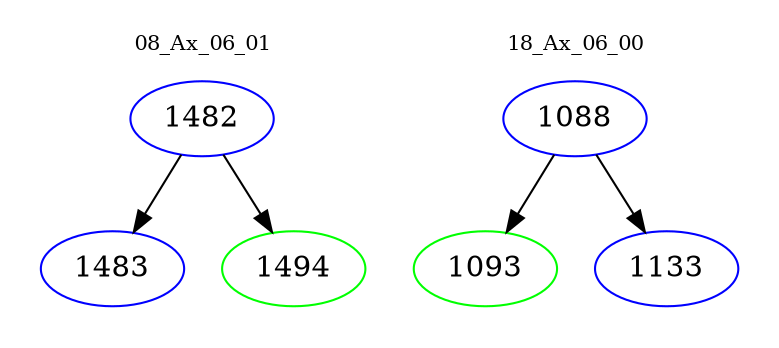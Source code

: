 digraph{
subgraph cluster_0 {
color = white
label = "08_Ax_06_01";
fontsize=10;
T0_1482 [label="1482", color="blue"]
T0_1482 -> T0_1483 [color="black"]
T0_1483 [label="1483", color="blue"]
T0_1482 -> T0_1494 [color="black"]
T0_1494 [label="1494", color="green"]
}
subgraph cluster_1 {
color = white
label = "18_Ax_06_00";
fontsize=10;
T1_1088 [label="1088", color="blue"]
T1_1088 -> T1_1093 [color="black"]
T1_1093 [label="1093", color="green"]
T1_1088 -> T1_1133 [color="black"]
T1_1133 [label="1133", color="blue"]
}
}
